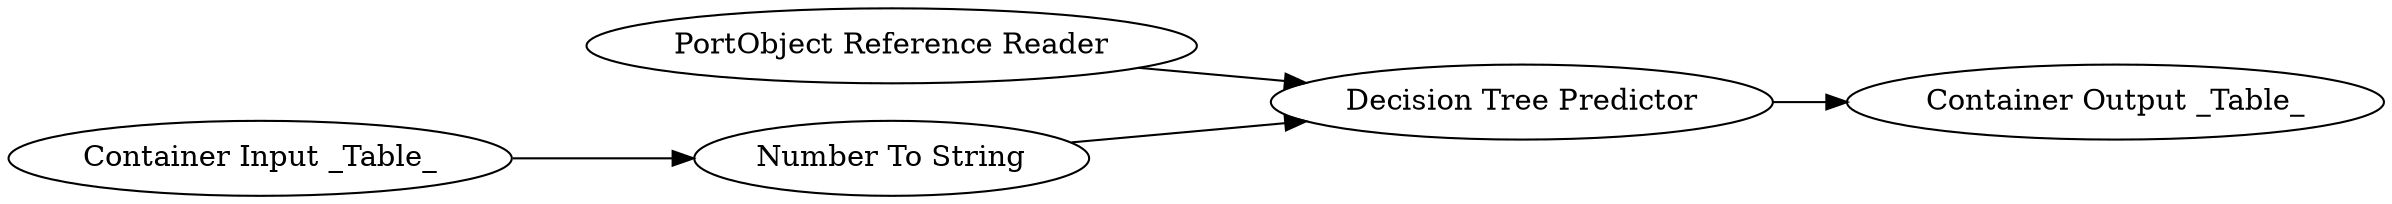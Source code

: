 digraph {
	75 -> 76
	291 -> 290
	290 -> 76
	76 -> 292
	292 [label="Container Output _Table_"]
	290 [label="Number To String"]
	291 [label="Container Input _Table_"]
	76 [label="Decision Tree Predictor"]
	75 [label="PortObject Reference Reader"]
	rankdir=LR
}
